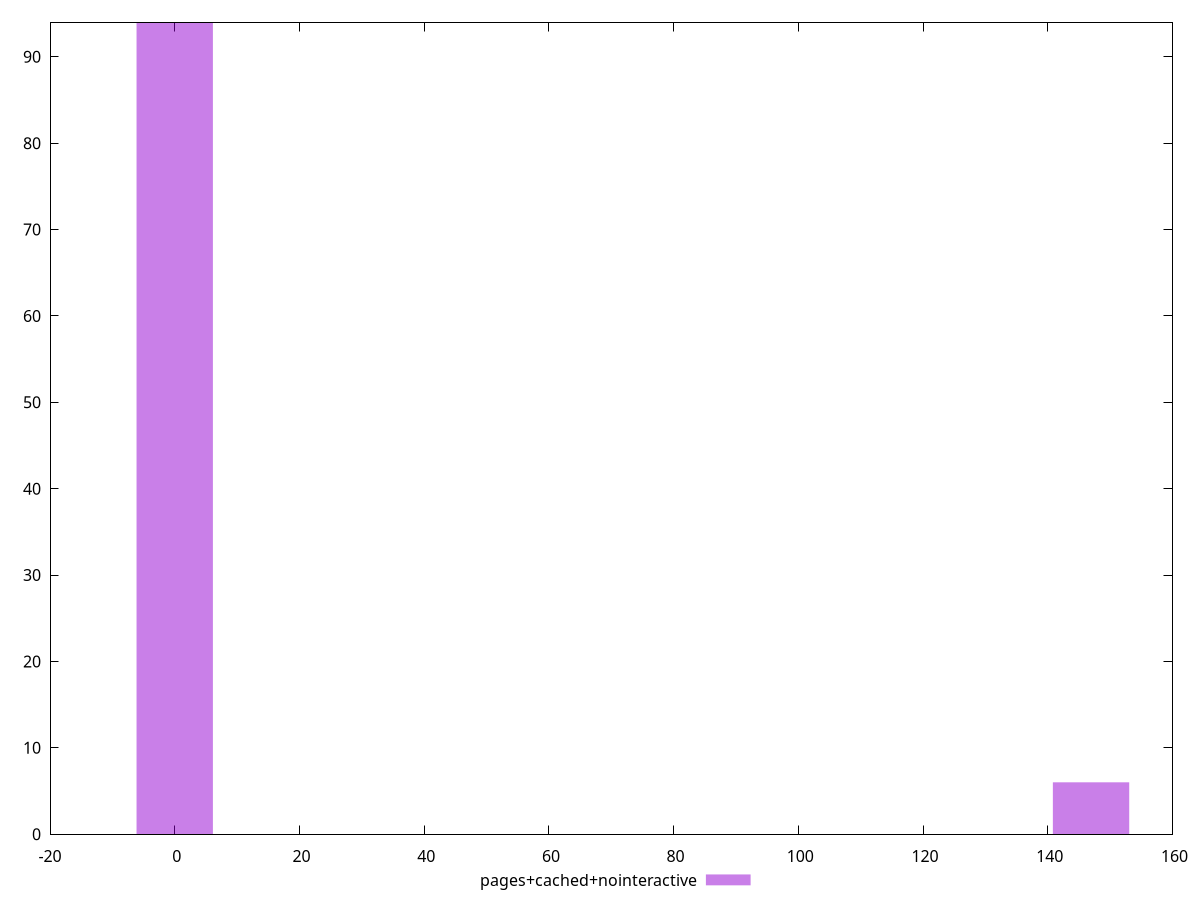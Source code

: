 $_pagesCachedNointeractive <<EOF
0 94
146.93872128453393 6
EOF
set key outside below
set terminal pngcairo
set output "report_00005_2020-11-02T22-26-11.212Z/unminified-css/pages+cached+nointeractive//raw_hist.png"
set yrange [0:94]
set boxwidth 12.244893440377826
set style fill transparent solid 0.5 noborder
plot $_pagesCachedNointeractive title "pages+cached+nointeractive" with boxes ,